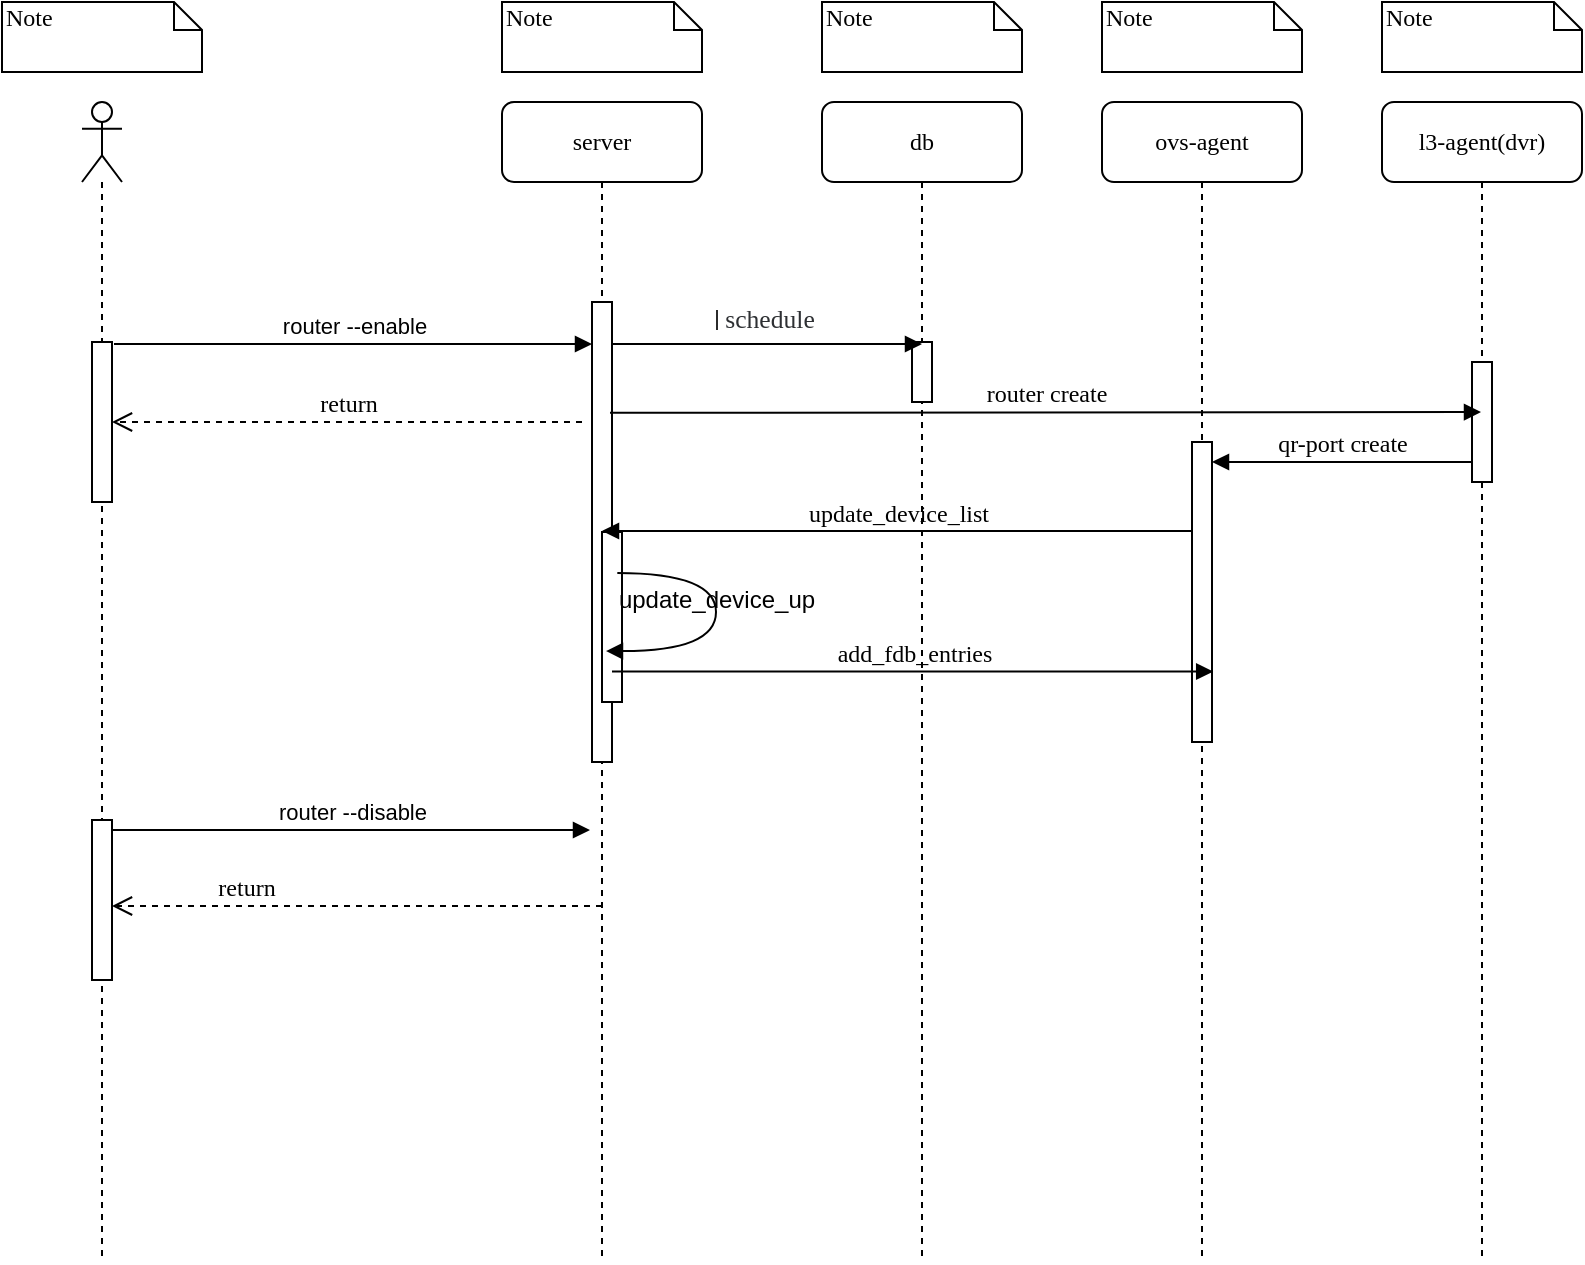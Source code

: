 <mxfile version="16.6.1" type="github" pages="2">
  <diagram name="Page-1" id="13e1069c-82ec-6db2-03f1-153e76fe0fe0">
    <mxGraphModel dx="2890" dy="876" grid="1" gridSize="10" guides="1" tooltips="1" connect="1" arrows="1" fold="1" page="1" pageScale="1" pageWidth="1100" pageHeight="850" background="none" math="0" shadow="0">
      <root>
        <mxCell id="0" />
        <mxCell id="1" parent="0" />
        <mxCell id="7baba1c4bc27f4b0-2" value="server" style="shape=umlLifeline;perimeter=lifelinePerimeter;whiteSpace=wrap;html=1;container=1;collapsible=0;recursiveResize=0;outlineConnect=0;rounded=1;shadow=0;comic=0;labelBackgroundColor=none;strokeWidth=1;fontFamily=Verdana;fontSize=12;align=center;" parent="1" vertex="1">
          <mxGeometry x="240" y="80" width="100" height="580" as="geometry" />
        </mxCell>
        <mxCell id="7baba1c4bc27f4b0-10" value="" style="html=1;points=[];perimeter=orthogonalPerimeter;rounded=0;shadow=0;comic=0;labelBackgroundColor=none;strokeWidth=1;fontFamily=Verdana;fontSize=12;align=center;" parent="7baba1c4bc27f4b0-2" vertex="1">
          <mxGeometry x="45" y="100" width="10" height="230" as="geometry" />
        </mxCell>
        <mxCell id="7baba1c4bc27f4b0-34" value="" style="html=1;points=[];perimeter=orthogonalPerimeter;rounded=0;shadow=0;comic=0;labelBackgroundColor=none;strokeWidth=1;fontFamily=Verdana;fontSize=12;align=center;" parent="7baba1c4bc27f4b0-2" vertex="1">
          <mxGeometry x="50" y="215" width="10" height="85" as="geometry" />
        </mxCell>
        <mxCell id="7baba1c4bc27f4b0-21" value="return" style="html=1;verticalAlign=bottom;endArrow=open;dashed=1;endSize=8;labelBackgroundColor=none;fontFamily=Verdana;fontSize=12;edgeStyle=elbowEdgeStyle;elbow=vertical;" parent="7baba1c4bc27f4b0-2" target="f4Wq_F3CazVlj-oZ5k1Y-4" edge="1">
          <mxGeometry relative="1" as="geometry">
            <mxPoint x="-90" y="160" as="targetPoint" />
            <Array as="points">
              <mxPoint x="-15" y="160" />
              <mxPoint x="15" y="160" />
            </Array>
            <mxPoint x="40" y="160" as="sourcePoint" />
          </mxGeometry>
        </mxCell>
        <mxCell id="7baba1c4bc27f4b0-3" value="db" style="shape=umlLifeline;perimeter=lifelinePerimeter;whiteSpace=wrap;html=1;container=1;collapsible=0;recursiveResize=0;outlineConnect=0;rounded=1;shadow=0;comic=0;labelBackgroundColor=none;strokeWidth=1;fontFamily=Verdana;fontSize=12;align=center;" parent="1" vertex="1">
          <mxGeometry x="400" y="80" width="100" height="580" as="geometry" />
        </mxCell>
        <mxCell id="7baba1c4bc27f4b0-13" value="" style="html=1;points=[];perimeter=orthogonalPerimeter;rounded=0;shadow=0;comic=0;labelBackgroundColor=none;strokeWidth=1;fontFamily=Verdana;fontSize=12;align=center;" parent="7baba1c4bc27f4b0-3" vertex="1">
          <mxGeometry x="45" y="120" width="10" height="30" as="geometry" />
        </mxCell>
        <mxCell id="7baba1c4bc27f4b0-4" value="ovs-agent" style="shape=umlLifeline;perimeter=lifelinePerimeter;whiteSpace=wrap;html=1;container=1;collapsible=0;recursiveResize=0;outlineConnect=0;rounded=1;shadow=0;comic=0;labelBackgroundColor=none;strokeWidth=1;fontFamily=Verdana;fontSize=12;align=center;" parent="1" vertex="1">
          <mxGeometry x="540" y="80" width="100" height="580" as="geometry" />
        </mxCell>
        <mxCell id="f4Wq_F3CazVlj-oZ5k1Y-10" value="update_device_list" style="html=1;verticalAlign=bottom;endArrow=block;labelBackgroundColor=none;fontFamily=Verdana;fontSize=12;edgeStyle=elbowEdgeStyle;elbow=vertical;" edge="1" parent="7baba1c4bc27f4b0-4" target="7baba1c4bc27f4b0-2">
          <mxGeometry relative="1" as="geometry">
            <mxPoint x="45" y="214.5" as="sourcePoint" />
            <mxPoint x="-85" y="214.5" as="targetPoint" />
          </mxGeometry>
        </mxCell>
        <mxCell id="7baba1c4bc27f4b0-5" value="l3-agent(dvr)" style="shape=umlLifeline;perimeter=lifelinePerimeter;whiteSpace=wrap;html=1;container=1;collapsible=0;recursiveResize=0;outlineConnect=0;rounded=1;shadow=0;comic=0;labelBackgroundColor=none;strokeWidth=1;fontFamily=Verdana;fontSize=12;align=center;" parent="1" vertex="1">
          <mxGeometry x="680" y="80" width="100" height="580" as="geometry" />
        </mxCell>
        <mxCell id="7baba1c4bc27f4b0-16" value="" style="html=1;points=[];perimeter=orthogonalPerimeter;rounded=0;shadow=0;comic=0;labelBackgroundColor=none;strokeWidth=1;fontFamily=Verdana;fontSize=12;align=center;" parent="1" vertex="1">
          <mxGeometry x="585" y="250" width="10" height="150" as="geometry" />
        </mxCell>
        <mxCell id="7baba1c4bc27f4b0-19" value="" style="html=1;points=[];perimeter=orthogonalPerimeter;rounded=0;shadow=0;comic=0;labelBackgroundColor=none;strokeWidth=1;fontFamily=Verdana;fontSize=12;align=center;" parent="1" vertex="1">
          <mxGeometry x="725" y="210" width="10" height="60" as="geometry" />
        </mxCell>
        <mxCell id="7baba1c4bc27f4b0-20" value="qr-port create" style="html=1;verticalAlign=bottom;endArrow=block;labelBackgroundColor=none;fontFamily=Verdana;fontSize=12;edgeStyle=elbowEdgeStyle;elbow=vertical;" parent="1" source="7baba1c4bc27f4b0-19" target="7baba1c4bc27f4b0-16" edge="1">
          <mxGeometry relative="1" as="geometry">
            <mxPoint x="650" y="230" as="sourcePoint" />
          </mxGeometry>
        </mxCell>
        <mxCell id="7baba1c4bc27f4b0-23" value="add_fdb_entries" style="html=1;verticalAlign=bottom;endArrow=block;entryX=1.06;entryY=0.945;labelBackgroundColor=none;fontFamily=Verdana;fontSize=12;entryDx=0;entryDy=0;entryPerimeter=0;" parent="1" edge="1">
          <mxGeometry relative="1" as="geometry">
            <mxPoint x="295" y="364.75" as="sourcePoint" />
            <mxPoint x="595.6" y="364.75" as="targetPoint" />
          </mxGeometry>
        </mxCell>
        <mxCell id="7baba1c4bc27f4b0-30" value="return" style="html=1;verticalAlign=bottom;endArrow=open;dashed=1;endSize=8;labelBackgroundColor=none;fontFamily=Verdana;fontSize=12;edgeStyle=elbowEdgeStyle;elbow=vertical;" parent="1" edge="1">
          <mxGeometry x="0.457" relative="1" as="geometry">
            <mxPoint x="45" y="482" as="targetPoint" />
            <Array as="points">
              <mxPoint x="190" y="482" />
            </Array>
            <mxPoint x="290" y="482" as="sourcePoint" />
            <mxPoint as="offset" />
          </mxGeometry>
        </mxCell>
        <mxCell id="7baba1c4bc27f4b0-14" value="&lt;ul class=&quot;nettran&quot; style=&quot;box-sizing: border-box ; margin: 0px ; padding: 0px ; color: rgb(46 , 48 , 51) ; font-family: &amp;#34;arial&amp;#34; , &amp;#34;microsoft yahei&amp;#34; , , , &amp;#34;malgun gothic&amp;#34; , &amp;#34;meiryo&amp;#34; , sans-serif ; font-size: 12.8px ; line-height: 10.4px ; background-color: rgb(255 , 255 , 255)&quot;&gt;&lt;li style=&quot;box-sizing: border-box ; margin: 0px 0px 5px ; padding: 0px 4px ; list-style: none ; display: inline-block ; border-left-width: 1px ; border-left-style: solid ; border-left-color: rgb(43 , 43 , 43)&quot;&gt;schedule&lt;/li&gt;&lt;/ul&gt;" style="html=1;verticalAlign=bottom;endArrow=block;labelBackgroundColor=none;fontFamily=Verdana;fontSize=12;edgeStyle=elbowEdgeStyle;elbow=vertical;" parent="1" source="7baba1c4bc27f4b0-10" edge="1">
          <mxGeometry relative="1" as="geometry">
            <mxPoint x="370" y="200" as="sourcePoint" />
            <mxPoint x="450" y="201" as="targetPoint" />
          </mxGeometry>
        </mxCell>
        <mxCell id="7baba1c4bc27f4b0-40" value="Note" style="shape=note;whiteSpace=wrap;html=1;size=14;verticalAlign=top;align=left;spacingTop=-6;rounded=0;shadow=0;comic=0;labelBackgroundColor=none;strokeWidth=1;fontFamily=Verdana;fontSize=12" parent="1" vertex="1">
          <mxGeometry x="-10" y="30" width="100" height="35" as="geometry" />
        </mxCell>
        <mxCell id="7baba1c4bc27f4b0-41" value="Note" style="shape=note;whiteSpace=wrap;html=1;size=14;verticalAlign=top;align=left;spacingTop=-6;rounded=0;shadow=0;comic=0;labelBackgroundColor=none;strokeWidth=1;fontFamily=Verdana;fontSize=12" parent="1" vertex="1">
          <mxGeometry x="240" y="30" width="100" height="35" as="geometry" />
        </mxCell>
        <mxCell id="7baba1c4bc27f4b0-42" value="Note" style="shape=note;whiteSpace=wrap;html=1;size=14;verticalAlign=top;align=left;spacingTop=-6;rounded=0;shadow=0;comic=0;labelBackgroundColor=none;strokeWidth=1;fontFamily=Verdana;fontSize=12" parent="1" vertex="1">
          <mxGeometry x="400" y="30" width="100" height="35" as="geometry" />
        </mxCell>
        <mxCell id="7baba1c4bc27f4b0-43" value="Note" style="shape=note;whiteSpace=wrap;html=1;size=14;verticalAlign=top;align=left;spacingTop=-6;rounded=0;shadow=0;comic=0;labelBackgroundColor=none;strokeWidth=1;fontFamily=Verdana;fontSize=12" parent="1" vertex="1">
          <mxGeometry x="540" y="30" width="100" height="35" as="geometry" />
        </mxCell>
        <mxCell id="7baba1c4bc27f4b0-44" value="Note" style="shape=note;whiteSpace=wrap;html=1;size=14;verticalAlign=top;align=left;spacingTop=-6;rounded=0;shadow=0;comic=0;labelBackgroundColor=none;strokeWidth=1;fontFamily=Verdana;fontSize=12" parent="1" vertex="1">
          <mxGeometry x="680" y="30" width="100" height="35" as="geometry" />
        </mxCell>
        <mxCell id="f4Wq_F3CazVlj-oZ5k1Y-3" value="" style="shape=umlLifeline;participant=umlActor;perimeter=lifelinePerimeter;whiteSpace=wrap;html=1;container=1;collapsible=0;recursiveResize=0;verticalAlign=top;spacingTop=36;outlineConnect=0;" vertex="1" parent="1">
          <mxGeometry x="30" y="80" width="20" height="580" as="geometry" />
        </mxCell>
        <mxCell id="f4Wq_F3CazVlj-oZ5k1Y-4" value="" style="html=1;points=[];perimeter=orthogonalPerimeter;" vertex="1" parent="f4Wq_F3CazVlj-oZ5k1Y-3">
          <mxGeometry x="5" y="120" width="10" height="80" as="geometry" />
        </mxCell>
        <mxCell id="f4Wq_F3CazVlj-oZ5k1Y-6" value="" style="html=1;points=[];perimeter=orthogonalPerimeter;" vertex="1" parent="f4Wq_F3CazVlj-oZ5k1Y-3">
          <mxGeometry x="5" y="359" width="10" height="80" as="geometry" />
        </mxCell>
        <mxCell id="f4Wq_F3CazVlj-oZ5k1Y-8" value="router --enable" style="html=1;verticalAlign=bottom;endArrow=block;rounded=0;" edge="1" parent="f4Wq_F3CazVlj-oZ5k1Y-3" target="7baba1c4bc27f4b0-10">
          <mxGeometry width="80" relative="1" as="geometry">
            <mxPoint x="16" y="121" as="sourcePoint" />
            <mxPoint x="250.4" y="120.71" as="targetPoint" />
          </mxGeometry>
        </mxCell>
        <mxCell id="f4Wq_F3CazVlj-oZ5k1Y-9" value="router create" style="html=1;verticalAlign=bottom;endArrow=block;labelBackgroundColor=none;fontFamily=Verdana;fontSize=12;edgeStyle=elbowEdgeStyle;elbow=vertical;exitX=0.9;exitY=0.18;exitDx=0;exitDy=0;exitPerimeter=0;" edge="1" parent="1">
          <mxGeometry relative="1" as="geometry">
            <mxPoint x="294" y="235.4" as="sourcePoint" />
            <mxPoint x="729.5" y="235" as="targetPoint" />
          </mxGeometry>
        </mxCell>
        <mxCell id="wyxuPFRudOdrwrFCGt7A-4" value="&lt;span style=&quot;font-family: &amp;#34;helvetica&amp;#34; ; text-align: left&quot;&gt;update_device_up&lt;/span&gt;" style="html=1;verticalAlign=bottom;endArrow=block;labelBackgroundColor=none;fontFamily=Verdana;fontSize=12;elbow=vertical;edgeStyle=orthogonalEdgeStyle;curved=1;exitX=1.066;exitY=0.713;exitPerimeter=0;" edge="1" parent="1">
          <mxGeometry relative="1" as="geometry">
            <mxPoint x="297.66" y="315.46" as="sourcePoint" />
            <mxPoint x="292" y="354.55" as="targetPoint" />
            <Array as="points">
              <mxPoint x="347" y="315.55" />
              <mxPoint x="347" y="354.55" />
            </Array>
          </mxGeometry>
        </mxCell>
        <mxCell id="wyxuPFRudOdrwrFCGt7A-6" value="router --disable" style="html=1;verticalAlign=bottom;endArrow=block;rounded=0;" edge="1" parent="1">
          <mxGeometry width="80" relative="1" as="geometry">
            <mxPoint x="45" y="444" as="sourcePoint" />
            <mxPoint x="284" y="444" as="targetPoint" />
          </mxGeometry>
        </mxCell>
      </root>
    </mxGraphModel>
  </diagram>
  <diagram id="hrnhezWi1rzi-BcBaC11" name="Page-2">
    <mxGraphModel dx="1790" dy="876" grid="1" gridSize="10" guides="1" tooltips="1" connect="1" arrows="1" fold="1" page="1" pageScale="1" pageWidth="827" pageHeight="1169" math="0" shadow="0">
      <root>
        <mxCell id="0A-2EMo71As4N8A5hutU-0" />
        <mxCell id="0A-2EMo71As4N8A5hutU-1" parent="0A-2EMo71As4N8A5hutU-0" />
        <mxCell id="9kDTwUN8by6skrpwrqqP-0" value="Text" style="text;html=1;strokeColor=none;fillColor=none;align=center;verticalAlign=middle;whiteSpace=wrap;rounded=0;" vertex="1" parent="0A-2EMo71As4N8A5hutU-1">
          <mxGeometry x="380" y="1030" width="60" height="30" as="geometry" />
        </mxCell>
        <mxCell id="9kDTwUN8by6skrpwrqqP-3" value="" style="edgeStyle=orthogonalEdgeStyle;rounded=0;orthogonalLoop=1;jettySize=auto;html=1;" edge="1" parent="0A-2EMo71As4N8A5hutU-1" source="9kDTwUN8by6skrpwrqqP-1" target="9kDTwUN8by6skrpwrqqP-2">
          <mxGeometry relative="1" as="geometry" />
        </mxCell>
        <mxCell id="9kDTwUN8by6skrpwrqqP-1" value="" style="rounded=1;whiteSpace=wrap;html=1;" vertex="1" parent="0A-2EMo71As4N8A5hutU-1">
          <mxGeometry x="350" y="1020" width="120" height="60" as="geometry" />
        </mxCell>
        <mxCell id="9kDTwUN8by6skrpwrqqP-2" value="" style="rounded=1;whiteSpace=wrap;html=1;fillColor=rgb(255, 255, 255);strokeColor=rgb(0, 0, 0);fontColor=rgb(0, 0, 0);" vertex="1" parent="0A-2EMo71As4N8A5hutU-1">
          <mxGeometry x="550" y="1020" width="120" height="60" as="geometry" />
        </mxCell>
      </root>
    </mxGraphModel>
  </diagram>
</mxfile>
